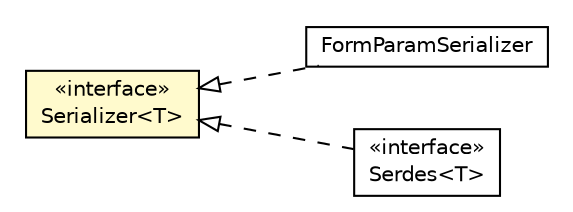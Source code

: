 #!/usr/local/bin/dot
#
# Class diagram 
# Generated by UMLGraph version R5_6-24-gf6e263 (http://www.umlgraph.org/)
#

digraph G {
	edge [fontname="Helvetica",fontsize=10,labelfontname="Helvetica",labelfontsize=10];
	node [fontname="Helvetica",fontsize=10,shape=plaintext];
	nodesep=0.25;
	ranksep=0.5;
	rankdir=LR;
	// org.turbogwt.net.http.client.serialization.FormParamSerializer
	c4448 [label=<<table title="org.turbogwt.net.http.client.serialization.FormParamSerializer" border="0" cellborder="1" cellspacing="0" cellpadding="2" port="p" href="../../http/client/serialization/FormParamSerializer.html">
		<tr><td><table border="0" cellspacing="0" cellpadding="1">
<tr><td align="center" balign="center"> FormParamSerializer </td></tr>
		</table></td></tr>
		</table>>, URL="../../http/client/serialization/FormParamSerializer.html", fontname="Helvetica", fontcolor="black", fontsize=10.0];
	// org.turbogwt.net.serialization.client.Serializer<T>
	c4461 [label=<<table title="org.turbogwt.net.serialization.client.Serializer" border="0" cellborder="1" cellspacing="0" cellpadding="2" port="p" bgcolor="lemonChiffon" href="./Serializer.html">
		<tr><td><table border="0" cellspacing="0" cellpadding="1">
<tr><td align="center" balign="center"> &#171;interface&#187; </td></tr>
<tr><td align="center" balign="center"> Serializer&lt;T&gt; </td></tr>
		</table></td></tr>
		</table>>, URL="./Serializer.html", fontname="Helvetica", fontcolor="black", fontsize=10.0];
	// org.turbogwt.net.serialization.client.Serdes<T>
	c4470 [label=<<table title="org.turbogwt.net.serialization.client.Serdes" border="0" cellborder="1" cellspacing="0" cellpadding="2" port="p" href="./Serdes.html">
		<tr><td><table border="0" cellspacing="0" cellpadding="1">
<tr><td align="center" balign="center"> &#171;interface&#187; </td></tr>
<tr><td align="center" balign="center"> Serdes&lt;T&gt; </td></tr>
		</table></td></tr>
		</table>>, URL="./Serdes.html", fontname="Helvetica", fontcolor="black", fontsize=10.0];
	//org.turbogwt.net.http.client.serialization.FormParamSerializer implements org.turbogwt.net.serialization.client.Serializer<T>
	c4461:p -> c4448:p [dir=back,arrowtail=empty,style=dashed];
	//org.turbogwt.net.serialization.client.Serdes<T> implements org.turbogwt.net.serialization.client.Serializer<T>
	c4461:p -> c4470:p [dir=back,arrowtail=empty,style=dashed];
}

